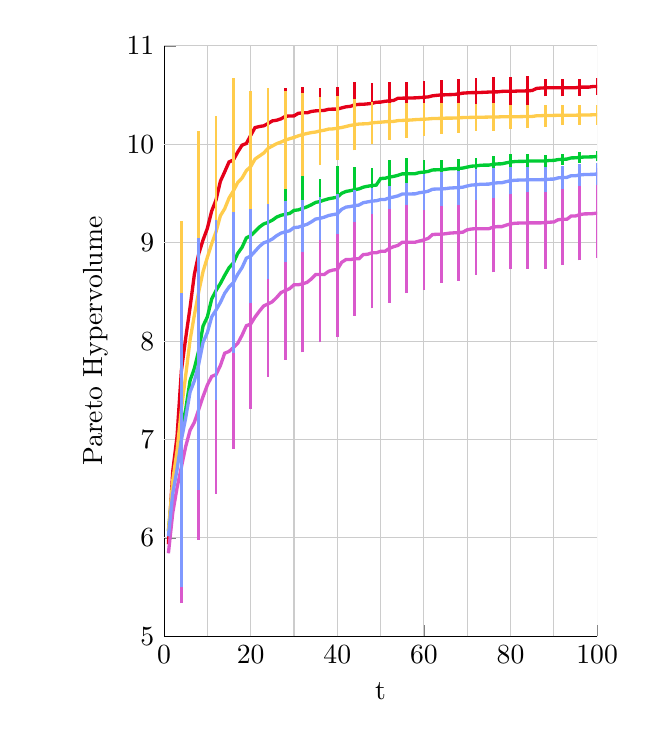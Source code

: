 % This file was created by matlab2tikz v0.3.0.
% Copyright (c) 2008--2012, Nico Schlömer <nico.schloemer@gmail.com>
% All rights reserved.
% 
% The latest updates can be retrieved from
%   http://www.mathworks.com/matlabcentral/fileexchange/22022-matlab2tikz
% where you can also make suggestions and rate matlab2tikz.
% 
% 
% 

% defining custom colors
\definecolor{mycolor1}{rgb}{0.9,0,0.1}
\definecolor{mycolor2}{rgb}{0,0.8,0.2}
\definecolor{mycolor3}{rgb}{1,0.8,0.3}
\definecolor{mycolor4}{rgb}{0.85,0.35,0.8}
\definecolor{mycolor5}{rgb}{0.5,0.6,1}

\begin{tikzpicture}

\begin{axis}[%
width=55mm,
height=75mm,
scale only axis,
xmin=0, xmax=100,
xlabel={t},
ymin=5, ymax=11,
ylabel={Pareto Hypervolume},
axis lines*=left,
unbounded coords=jump]
\addplot [
color=white!80!black,
solid,
forget plot
]
coordinates{
 (10,5)(10,11) 
};
\addplot [
color=white!80!black,
solid,
forget plot
]
coordinates{
 (20,5)(20,11) 
};
\addplot [
color=white!80!black,
solid,
forget plot
]
coordinates{
 (30,5)(30,11) 
};
\addplot [
color=white!80!black,
solid,
forget plot
]
coordinates{
 (40,5)(40,11) 
};
\addplot [
color=white!80!black,
solid,
forget plot
]
coordinates{
 (50,5)(50,11) 
};
\addplot [
color=white!80!black,
solid,
forget plot
]
coordinates{
 (60,5)(60,11) 
};
\addplot [
color=white!80!black,
solid,
forget plot
]
coordinates{
 (70,5)(70,11) 
};
\addplot [
color=white!80!black,
solid,
forget plot
]
coordinates{
 (80,5)(80,11) 
};
\addplot [
color=white!80!black,
solid,
forget plot
]
coordinates{
 (90,5)(90,11) 
};
\addplot [
color=white!80!black,
solid,
forget plot
]
coordinates{
 (100,5)(100,11) 
};
\addplot [
color=white!80!black,
solid,
forget plot
]
coordinates{
 (0,6)(100,6) 
};
\addplot [
color=white!80!black,
solid,
forget plot
]
coordinates{
 (0,7)(100,7) 
};
\addplot [
color=white!80!black,
solid,
forget plot
]
coordinates{
 (0,8)(100,8) 
};
\addplot [
color=white!80!black,
solid,
forget plot
]
coordinates{
 (0,9)(100,9) 
};
\addplot [
color=white!80!black,
solid,
forget plot
]
coordinates{
 (0,10)(100,10) 
};
\addplot [
color=white!80!black,
solid,
forget plot
]
coordinates{
 (0,11)(100,11) 
};
\addplot [
color=mycolor1,
solid,
line width=1.2pt,
forget plot
]
coordinates{
 (1,5.937)(2,6.676)(3,7.034)(4,7.701)(5,8.032)(6,8.342)(7,8.679)(8,8.886)(9,9.027)(10,9.146)(11,9.322)(12,9.434)(13,9.623)(14,9.72)(15,9.82)(16,9.84)(17,9.92)(18,9.99)(19,10.008)(20,10.09)(21,10.169)(22,10.18)(23,10.187)(24,10.21)(25,10.237)(26,10.244)(27,10.258)(28,10.284)(29,10.287)(30,10.288)(31,10.314)(32,10.319)(33,10.319)(34,10.333)(35,10.339)(36,10.341)(37,10.344)(38,10.355)(39,10.357)(40,10.357)(41,10.369)(42,10.38)(43,10.385)(44,10.4)(45,10.405)(46,10.406)(47,10.41)(48,10.415)(49,10.427)(50,10.428)(51,10.436)(52,10.441)(53,10.445)(54,10.467)(55,10.468)(56,10.469)(57,10.47)(58,10.471)(59,10.474)(60,10.477)(61,10.481)(62,10.492)(63,10.497)(64,10.501)(65,10.502)(66,10.504)(67,10.505)(68,10.512)(69,10.519)(70,10.522)(71,10.524)(72,10.524)(73,10.526)(74,10.528)(75,10.53)(76,10.532)(77,10.532)(78,10.537)(79,10.539)(80,10.539)(81,10.539)(82,10.541)(83,10.541)(84,10.543)(85,10.546)(86,10.567)(87,10.571)(88,10.573)(89,10.573)(90,10.573)(91,10.573)(92,10.573)(93,10.574)(94,10.574)(95,10.574)(96,10.58)(97,10.58)(98,10.58)(99,10.586)(100,10.587) 
};
\addplot [
color=mycolor1,
solid,
line width=1.0pt,
forget plot
]
coordinates{
 (4,6.261)(4,9.141) 
};
\addplot [
color=mycolor1,
solid,
line width=1.0pt,
forget plot
]
coordinates{
 (8,7.934)(8,9.838) 
};
\addplot [
color=mycolor1,
solid,
line width=1.0pt,
forget plot
]
coordinates{
 (12,8.866)(12,10.002) 
};
\addplot [
color=mycolor1,
solid,
line width=1.0pt,
forget plot
]
coordinates{
 (16,9.45)(16,10.23) 
};
\addplot [
color=mycolor1,
solid,
line width=1.0pt,
forget plot
]
coordinates{
 (20,9.724)(20,10.456) 
};
\addplot [
color=mycolor1,
solid,
line width=1.0pt,
forget plot
]
coordinates{
 (24,9.858)(24,10.562) 
};
\addplot [
color=mycolor1,
solid,
line width=1.0pt,
forget plot
]
coordinates{
 (28,9.998)(28,10.569) 
};
\addplot [
color=mycolor1,
solid,
line width=1.0pt,
forget plot
]
coordinates{
 (32,10.061)(32,10.577) 
};
\addplot [
color=mycolor1,
solid,
line width=1.0pt,
forget plot
]
coordinates{
 (36,10.113)(36,10.569) 
};
\addplot [
color=mycolor1,
solid,
line width=1.0pt,
forget plot
]
coordinates{
 (40,10.127)(40,10.586) 
};
\addplot [
color=mycolor1,
solid,
line width=1.0pt,
forget plot
]
coordinates{
 (44,10.171)(44,10.629) 
};
\addplot [
color=mycolor1,
solid,
line width=1.0pt,
forget plot
]
coordinates{
 (48,10.205)(48,10.625) 
};
\addplot [
color=mycolor1,
solid,
line width=1.0pt,
forget plot
]
coordinates{
 (52,10.246)(52,10.637) 
};
\addplot [
color=mycolor1,
solid,
line width=1.0pt,
forget plot
]
coordinates{
 (56,10.309)(56,10.628) 
};
\addplot [
color=mycolor1,
solid,
line width=1.0pt,
forget plot
]
coordinates{
 (60,10.315)(60,10.64) 
};
\addplot [
color=mycolor1,
solid,
line width=1.0pt,
forget plot
]
coordinates{
 (64,10.352)(64,10.649) 
};
\addplot [
color=mycolor1,
solid,
line width=1.0pt,
forget plot
]
coordinates{
 (68,10.362)(68,10.662) 
};
\addplot [
color=mycolor1,
solid,
line width=1.0pt,
forget plot
]
coordinates{
 (72,10.374)(72,10.674) 
};
\addplot [
color=mycolor1,
solid,
line width=1.0pt,
forget plot
]
coordinates{
 (76,10.38)(76,10.684) 
};
\addplot [
color=mycolor1,
solid,
line width=1.0pt,
forget plot
]
coordinates{
 (80,10.393)(80,10.686) 
};
\addplot [
color=mycolor1,
solid,
line width=1.0pt,
forget plot
]
coordinates{
 (84,10.397)(84,10.689) 
};
\addplot [
color=mycolor1,
solid,
line width=1.0pt,
forget plot
]
coordinates{
 (88,10.485)(88,10.661) 
};
\addplot [
color=mycolor1,
solid,
line width=1.0pt,
forget plot
]
coordinates{
 (92,10.485)(92,10.662) 
};
\addplot [
color=mycolor1,
solid,
line width=1.0pt,
forget plot
]
coordinates{
 (96,10.494)(96,10.666) 
};
\addplot [
color=mycolor1,
solid,
line width=1.0pt,
forget plot
]
coordinates{
 (100,10.498)(100,10.676) 
};
\addplot [
color=mycolor2,
solid,
line width=1.2pt,
forget plot
]
coordinates{
 (1,6.068)(2,6.511)(3,6.75)(4,7.081)(5,7.309)(6,7.598)(7,7.723)(8,7.904)(9,8.153)(10,8.246)(11,8.428)(12,8.514)(13,8.585)(14,8.668)(15,8.745)(16,8.794)(17,8.89)(18,8.952)(19,9.048)(20,9.071)(21,9.113)(22,9.158)(23,9.19)(24,9.206)(25,9.228)(26,9.26)(27,9.278)(28,9.289)(29,9.297)(30,9.328)(31,9.333)(32,9.349)(33,9.364)(34,9.385)(35,9.409)(36,9.418)(37,9.433)(38,9.446)(39,9.454)(40,9.462)(41,9.501)(42,9.52)(43,9.528)(44,9.538)(45,9.546)(46,9.564)(47,9.573)(48,9.58)(49,9.585)(50,9.652)(51,9.654)(52,9.666)(53,9.673)(54,9.684)(55,9.699)(56,9.699)(57,9.7)(58,9.701)(59,9.713)(60,9.717)(61,9.724)(62,9.739)(63,9.74)(64,9.74)(65,9.745)(66,9.751)(67,9.752)(68,9.754)(69,9.758)(70,9.768)(71,9.777)(72,9.78)(73,9.786)(74,9.788)(75,9.788)(76,9.796)(77,9.8)(78,9.801)(79,9.811)(80,9.819)(81,9.824)(82,9.826)(83,9.826)(84,9.829)(85,9.829)(86,9.829)(87,9.829)(88,9.83)(89,9.835)(90,9.836)(91,9.844)(92,9.847)(93,9.849)(94,9.861)(95,9.862)(96,9.867)(97,9.87)(98,9.871)(99,9.872)(100,9.876) 
};
\addplot [
color=mycolor2,
solid,
line width=1.0pt,
forget plot
]
coordinates{
 (4,5.543)(4,8.618) 
};
\addplot [
color=mycolor2,
solid,
line width=1.0pt,
forget plot
]
coordinates{
 (8,6.527)(8,9.28) 
};
\addplot [
color=mycolor2,
solid,
line width=1.0pt,
forget plot
]
coordinates{
 (12,7.24)(12,9.787) 
};
\addplot [
color=mycolor2,
solid,
line width=1.0pt,
forget plot
]
coordinates{
 (16,7.2)(16,10.387) 
};
\addplot [
color=mycolor2,
solid,
line width=1.0pt,
forget plot
]
coordinates{
 (20,7.844)(20,10.298) 
};
\addplot [
color=mycolor2,
solid,
line width=1.0pt,
forget plot
]
coordinates{
 (24,8.496)(24,9.915) 
};
\addplot [
color=mycolor2,
solid,
line width=1.0pt,
forget plot
]
coordinates{
 (28,8.743)(28,9.835) 
};
\addplot [
color=mycolor2,
solid,
line width=1.0pt,
forget plot
]
coordinates{
 (32,8.99)(32,9.708) 
};
\addplot [
color=mycolor2,
solid,
line width=1.0pt,
forget plot
]
coordinates{
 (36,9.184)(36,9.651) 
};
\addplot [
color=mycolor2,
solid,
line width=1.0pt,
forget plot
]
coordinates{
 (40,9.148)(40,9.776) 
};
\addplot [
color=mycolor2,
solid,
line width=1.0pt,
forget plot
]
coordinates{
 (44,9.309)(44,9.768) 
};
\addplot [
color=mycolor2,
solid,
line width=1.0pt,
forget plot
]
coordinates{
 (48,9.405)(48,9.755) 
};
\addplot [
color=mycolor2,
solid,
line width=1.0pt,
forget plot
]
coordinates{
 (52,9.493)(52,9.84) 
};
\addplot [
color=mycolor2,
solid,
line width=1.0pt,
forget plot
]
coordinates{
 (56,9.535)(56,9.863) 
};
\addplot [
color=mycolor2,
solid,
line width=1.0pt,
forget plot
]
coordinates{
 (60,9.59)(60,9.843) 
};
\addplot [
color=mycolor2,
solid,
line width=1.0pt,
forget plot
]
coordinates{
 (64,9.639)(64,9.841) 
};
\addplot [
color=mycolor2,
solid,
line width=1.0pt,
forget plot
]
coordinates{
 (68,9.661)(68,9.846) 
};
\addplot [
color=mycolor2,
solid,
line width=1.0pt,
forget plot
]
coordinates{
 (72,9.7)(72,9.86) 
};
\addplot [
color=mycolor2,
solid,
line width=1.0pt,
forget plot
]
coordinates{
 (76,9.715)(76,9.877) 
};
\addplot [
color=mycolor2,
solid,
line width=1.0pt,
forget plot
]
coordinates{
 (80,9.742)(80,9.896) 
};
\addplot [
color=mycolor2,
solid,
line width=1.0pt,
forget plot
]
coordinates{
 (84,9.76)(84,9.898) 
};
\addplot [
color=mycolor2,
solid,
line width=1.0pt,
forget plot
]
coordinates{
 (88,9.766)(88,9.895) 
};
\addplot [
color=mycolor2,
solid,
line width=1.0pt,
forget plot
]
coordinates{
 (92,9.79)(92,9.905) 
};
\addplot [
color=mycolor2,
solid,
line width=1.0pt,
forget plot
]
coordinates{
 (96,9.814)(96,9.921) 
};
\addplot [
color=mycolor2,
solid,
line width=1.0pt,
forget plot
]
coordinates{
 (100,9.825)(100,9.927) 
};
\addplot [
color=mycolor3,
solid,
line width=1.2pt,
forget plot
]
coordinates{
 (1,6.071)(2,6.583)(3,6.889)(4,7.309)(5,7.653)(6,8.01)(7,8.266)(8,8.501)(9,8.706)(10,8.851)(11,8.99)(12,9.111)(13,9.273)(14,9.345)(15,9.453)(16,9.526)(17,9.61)(18,9.656)(19,9.732)(20,9.773)(21,9.849)(22,9.88)(23,9.91)(24,9.958)(25,9.982)(26,10.006)(27,10.022)(28,10.042)(29,10.056)(30,10.069)(31,10.085)(32,10.099)(33,10.109)(34,10.118)(35,10.124)(36,10.135)(37,10.143)(38,10.154)(39,10.156)(40,10.162)(41,10.17)(42,10.18)(43,10.191)(44,10.199)(45,10.205)(46,10.207)(47,10.208)(48,10.217)(49,10.221)(50,10.224)(51,10.228)(52,10.231)(53,10.232)(54,10.24)(55,10.242)(56,10.244)(57,10.246)(58,10.25)(59,10.252)(60,10.254)(61,10.257)(62,10.261)(63,10.262)(64,10.263)(65,10.265)(66,10.265)(67,10.266)(68,10.268)(69,10.271)(70,10.272)(71,10.273)(72,10.274)(73,10.274)(74,10.275)(75,10.276)(76,10.277)(77,10.277)(78,10.279)(79,10.28)(80,10.28)(81,10.28)(82,10.28)(83,10.281)(84,10.281)(85,10.282)(86,10.289)(87,10.29)(88,10.292)(89,10.292)(90,10.293)(91,10.294)(92,10.294)(93,10.294)(94,10.294)(95,10.295)(96,10.297)(97,10.297)(98,10.297)(99,10.299)(100,10.299) 
};
\addplot [
color=mycolor3,
solid,
line width=1.0pt,
forget plot
]
coordinates{
 (4,5.399)(4,9.219) 
};
\addplot [
color=mycolor3,
solid,
line width=1.0pt,
forget plot
]
coordinates{
 (8,6.866)(8,10.137) 
};
\addplot [
color=mycolor3,
solid,
line width=1.0pt,
forget plot
]
coordinates{
 (12,7.939)(12,10.284) 
};
\addplot [
color=mycolor3,
solid,
line width=1.0pt,
forget plot
]
coordinates{
 (16,8.384)(16,10.669) 
};
\addplot [
color=mycolor3,
solid,
line width=1.0pt,
forget plot
]
coordinates{
 (20,9.007)(20,10.54) 
};
\addplot [
color=mycolor3,
solid,
line width=1.0pt,
forget plot
]
coordinates{
 (24,9.349)(24,10.567) 
};
\addplot [
color=mycolor3,
solid,
line width=1.0pt,
forget plot
]
coordinates{
 (28,9.544)(28,10.54) 
};
\addplot [
color=mycolor3,
solid,
line width=1.0pt,
forget plot
]
coordinates{
 (32,9.674)(32,10.524) 
};
\addplot [
color=mycolor3,
solid,
line width=1.0pt,
forget plot
]
coordinates{
 (36,9.787)(36,10.484) 
};
\addplot [
color=mycolor3,
solid,
line width=1.0pt,
forget plot
]
coordinates{
 (40,9.836)(40,10.488) 
};
\addplot [
color=mycolor3,
solid,
line width=1.0pt,
forget plot
]
coordinates{
 (44,9.937)(44,10.46) 
};
\addplot [
color=mycolor3,
solid,
line width=1.0pt,
forget plot
]
coordinates{
 (48,10.007)(48,10.426) 
};
\addplot [
color=mycolor3,
solid,
line width=1.0pt,
forget plot
]
coordinates{
 (52,10.043)(52,10.418) 
};
\addplot [
color=mycolor3,
solid,
line width=1.0pt,
forget plot
]
coordinates{
 (56,10.068)(56,10.419) 
};
\addplot [
color=mycolor3,
solid,
line width=1.0pt,
forget plot
]
coordinates{
 (60,10.088)(60,10.419) 
};
\addplot [
color=mycolor3,
solid,
line width=1.0pt,
forget plot
]
coordinates{
 (64,10.109)(64,10.418) 
};
\addplot [
color=mycolor3,
solid,
line width=1.0pt,
forget plot
]
coordinates{
 (68,10.115)(68,10.422) 
};
\addplot [
color=mycolor3,
solid,
line width=1.0pt,
forget plot
]
coordinates{
 (72,10.135)(72,10.412) 
};
\addplot [
color=mycolor3,
solid,
line width=1.0pt,
forget plot
]
coordinates{
 (76,10.139)(76,10.415) 
};
\addplot [
color=mycolor3,
solid,
line width=1.0pt,
forget plot
]
coordinates{
 (80,10.157)(80,10.402) 
};
\addplot [
color=mycolor3,
solid,
line width=1.0pt,
forget plot
]
coordinates{
 (84,10.169)(84,10.394) 
};
\addplot [
color=mycolor3,
solid,
line width=1.0pt,
forget plot
]
coordinates{
 (88,10.18)(88,10.403) 
};
\addplot [
color=mycolor3,
solid,
line width=1.0pt,
forget plot
]
coordinates{
 (92,10.193)(92,10.395) 
};
\addplot [
color=mycolor3,
solid,
line width=1.0pt,
forget plot
]
coordinates{
 (96,10.196)(96,10.398) 
};
\addplot [
color=mycolor3,
solid,
line width=1.0pt,
forget plot
]
coordinates{
 (100,10.198)(100,10.4) 
};
\addplot [
color=mycolor4,
solid,
line width=1.2pt,
forget plot
]
coordinates{
 (1,5.844)(2,6.254)(3,6.511)(4,6.72)(5,6.93)(6,7.094)(7,7.175)(8,7.305)(9,7.436)(10,7.554)(11,7.641)(12,7.659)(13,7.751)(14,7.877)(15,7.895)(16,7.934)(17,7.976)(18,8.059)(19,8.156)(20,8.173)(21,8.244)(22,8.303)(23,8.357)(24,8.377)(25,8.4)(26,8.443)(27,8.493)(28,8.513)(29,8.533)(30,8.572)(31,8.572)(32,8.582)(33,8.596)(34,8.631)(35,8.676)(36,8.677)(37,8.677)(38,8.709)(39,8.722)(40,8.727)(41,8.8)(42,8.828)(43,8.828)(44,8.836)(45,8.837)(46,8.879)(47,8.882)(48,8.897)(49,8.897)(50,8.912)(51,8.912)(52,8.941)(53,8.959)(54,8.972)(55,9.004)(56,9.004)(57,9.005)(58,9.005)(59,9.017)(60,9.028)(61,9.044)(62,9.083)(63,9.085)(64,9.085)(65,9.091)(66,9.097)(67,9.1)(68,9.102)(69,9.107)(70,9.131)(71,9.139)(72,9.142)(73,9.142)(74,9.142)(75,9.142)(76,9.158)(77,9.163)(78,9.163)(79,9.178)(80,9.191)(81,9.197)(82,9.199)(83,9.199)(84,9.201)(85,9.201)(86,9.201)(87,9.201)(88,9.204)(89,9.208)(90,9.21)(91,9.233)(92,9.237)(93,9.237)(94,9.271)(95,9.271)(96,9.285)(97,9.292)(98,9.293)(99,9.295)(100,9.301) 
};
\addplot [
color=mycolor4,
solid,
line width=1.0pt,
forget plot
]
coordinates{
 (4,5.337)(4,8.102) 
};
\addplot [
color=mycolor4,
solid,
line width=1.0pt,
forget plot
]
coordinates{
 (8,5.983)(8,8.627) 
};
\addplot [
color=mycolor4,
solid,
line width=1.0pt,
forget plot
]
coordinates{
 (12,6.451)(12,8.868) 
};
\addplot [
color=mycolor4,
solid,
line width=1.0pt,
forget plot
]
coordinates{
 (16,6.905)(16,8.963) 
};
\addplot [
color=mycolor4,
solid,
line width=1.0pt,
forget plot
]
coordinates{
 (20,7.31)(20,9.035) 
};
\addplot [
color=mycolor4,
solid,
line width=1.0pt,
forget plot
]
coordinates{
 (24,7.64)(24,9.115) 
};
\addplot [
color=mycolor4,
solid,
line width=1.0pt,
forget plot
]
coordinates{
 (28,7.808)(28,9.219) 
};
\addplot [
color=mycolor4,
solid,
line width=1.0pt,
forget plot
]
coordinates{
 (32,7.886)(32,9.278) 
};
\addplot [
color=mycolor4,
solid,
line width=1.0pt,
forget plot
]
coordinates{
 (36,7.987)(36,9.367) 
};
\addplot [
color=mycolor4,
solid,
line width=1.0pt,
forget plot
]
coordinates{
 (40,8.043)(40,9.411) 
};
\addplot [
color=mycolor4,
solid,
line width=1.0pt,
forget plot
]
coordinates{
 (44,8.259)(44,9.413) 
};
\addplot [
color=mycolor4,
solid,
line width=1.0pt,
forget plot
]
coordinates{
 (48,8.333)(48,9.461) 
};
\addplot [
color=mycolor4,
solid,
line width=1.0pt,
forget plot
]
coordinates{
 (52,8.391)(52,9.491) 
};
\addplot [
color=mycolor4,
solid,
line width=1.0pt,
forget plot
]
coordinates{
 (56,8.486)(56,9.521) 
};
\addplot [
color=mycolor4,
solid,
line width=1.0pt,
forget plot
]
coordinates{
 (60,8.521)(60,9.535) 
};
\addplot [
color=mycolor4,
solid,
line width=1.0pt,
forget plot
]
coordinates{
 (64,8.591)(64,9.579) 
};
\addplot [
color=mycolor4,
solid,
line width=1.0pt,
forget plot
]
coordinates{
 (68,8.614)(68,9.59) 
};
\addplot [
color=mycolor4,
solid,
line width=1.0pt,
forget plot
]
coordinates{
 (72,8.676)(72,9.608) 
};
\addplot [
color=mycolor4,
solid,
line width=1.0pt,
forget plot
]
coordinates{
 (76,8.699)(76,9.617) 
};
\addplot [
color=mycolor4,
solid,
line width=1.0pt,
forget plot
]
coordinates{
 (80,8.729)(80,9.653) 
};
\addplot [
color=mycolor4,
solid,
line width=1.0pt,
forget plot
]
coordinates{
 (84,8.733)(84,9.668) 
};
\addplot [
color=mycolor4,
solid,
line width=1.0pt,
forget plot
]
coordinates{
 (88,8.736)(88,9.671) 
};
\addplot [
color=mycolor4,
solid,
line width=1.0pt,
forget plot
]
coordinates{
 (92,8.776)(92,9.698) 
};
\addplot [
color=mycolor4,
solid,
line width=1.0pt,
forget plot
]
coordinates{
 (96,8.82)(96,9.749) 
};
\addplot [
color=mycolor4,
solid,
line width=1.0pt,
forget plot
]
coordinates{
 (100,8.847)(100,9.754) 
};
\addplot [
color=mycolor5,
solid,
line width=1.2pt,
forget plot
]
coordinates{
 (1,6.016)(2,6.452)(3,6.695)(4,6.997)(5,7.222)(6,7.482)(7,7.596)(8,7.766)(9,7.987)(10,8.087)(11,8.246)(12,8.316)(13,8.392)(14,8.486)(15,8.549)(16,8.595)(17,8.679)(18,8.746)(19,8.842)(20,8.864)(21,8.912)(22,8.961)(23,8.998)(24,9.014)(25,9.037)(26,9.071)(27,9.097)(28,9.11)(29,9.121)(30,9.153)(31,9.157)(32,9.172)(33,9.186)(34,9.211)(35,9.24)(36,9.247)(37,9.259)(38,9.276)(39,9.285)(40,9.292)(41,9.339)(42,9.361)(43,9.367)(44,9.376)(45,9.382)(46,9.406)(47,9.414)(48,9.422)(49,9.426)(50,9.438)(51,9.439)(52,9.455)(53,9.464)(54,9.475)(55,9.494)(56,9.494)(57,9.495)(58,9.496)(59,9.508)(60,9.513)(61,9.523)(62,9.543)(63,9.545)(64,9.545)(65,9.549)(66,9.555)(67,9.557)(68,9.559)(69,9.564)(70,9.576)(71,9.585)(72,9.588)(73,9.593)(74,9.594)(75,9.595)(76,9.604)(77,9.608)(78,9.609)(79,9.62)(80,9.63)(81,9.634)(82,9.636)(83,9.636)(84,9.639)(85,9.639)(86,9.64)(87,9.64)(88,9.641)(89,9.645)(90,9.646)(91,9.658)(92,9.662)(93,9.663)(94,9.68)(95,9.68)(96,9.688)(97,9.692)(98,9.693)(99,9.694)(100,9.698) 
};
\addplot [
color=mycolor5,
solid,
line width=1.0pt,
forget plot
]
coordinates{
 (4,5.505)(4,8.49) 
};
\addplot [
color=mycolor5,
solid,
line width=1.0pt,
forget plot
]
coordinates{
 (8,6.488)(8,9.043) 
};
\addplot [
color=mycolor5,
solid,
line width=1.0pt,
forget plot
]
coordinates{
 (12,7.401)(12,9.232) 
};
\addplot [
color=mycolor5,
solid,
line width=1.0pt,
forget plot
]
coordinates{
 (16,7.881)(16,9.309) 
};
\addplot [
color=mycolor5,
solid,
line width=1.0pt,
forget plot
]
coordinates{
 (20,8.384)(20,9.343) 
};
\addplot [
color=mycolor5,
solid,
line width=1.0pt,
forget plot
]
coordinates{
 (24,8.634)(24,9.395) 
};
\addplot [
color=mycolor5,
solid,
line width=1.0pt,
forget plot
]
coordinates{
 (28,8.799)(28,9.421) 
};
\addplot [
color=mycolor5,
solid,
line width=1.0pt,
forget plot
]
coordinates{
 (32,8.906)(32,9.437) 
};
\addplot [
color=mycolor5,
solid,
line width=1.0pt,
forget plot
]
coordinates{
 (36,9.029)(36,9.464) 
};
\addplot [
color=mycolor5,
solid,
line width=1.0pt,
forget plot
]
coordinates{
 (40,9.089)(40,9.496) 
};
\addplot [
color=mycolor5,
solid,
line width=1.0pt,
forget plot
]
coordinates{
 (44,9.213)(44,9.54) 
};
\addplot [
color=mycolor5,
solid,
line width=1.0pt,
forget plot
]
coordinates{
 (48,9.291)(48,9.553) 
};
\addplot [
color=mycolor5,
solid,
line width=1.0pt,
forget plot
]
coordinates{
 (52,9.338)(52,9.572) 
};
\addplot [
color=mycolor5,
solid,
line width=1.0pt,
forget plot
]
coordinates{
 (56,9.385)(56,9.604) 
};
\addplot [
color=mycolor5,
solid,
line width=1.0pt,
forget plot
]
coordinates{
 (60,9.327)(60,9.7) 
};
\addplot [
color=mycolor5,
solid,
line width=1.0pt,
forget plot
]
coordinates{
 (64,9.371)(64,9.718) 
};
\addplot [
color=mycolor5,
solid,
line width=1.0pt,
forget plot
]
coordinates{
 (68,9.386)(68,9.731) 
};
\addplot [
color=mycolor5,
solid,
line width=1.0pt,
forget plot
]
coordinates{
 (72,9.432)(72,9.744) 
};
\addplot [
color=mycolor5,
solid,
line width=1.0pt,
forget plot
]
coordinates{
 (76,9.449)(76,9.759) 
};
\addplot [
color=mycolor5,
solid,
line width=1.0pt,
forget plot
]
coordinates{
 (80,9.491)(80,9.768) 
};
\addplot [
color=mycolor5,
solid,
line width=1.0pt,
forget plot
]
coordinates{
 (84,9.512)(84,9.766) 
};
\addplot [
color=mycolor5,
solid,
line width=1.0pt,
forget plot
]
coordinates{
 (88,9.515)(88,9.767) 
};
\addplot [
color=mycolor5,
solid,
line width=1.0pt,
forget plot
]
coordinates{
 (92,9.548)(92,9.775) 
};
\addplot [
color=mycolor5,
solid,
line width=1.0pt,
forget plot
]
coordinates{
 (96,9.574)(96,9.802) 
};
\addplot [
color=mycolor5,
solid,
line width=1.0pt,
forget plot
]
coordinates{
 (100,9.584)(100,9.812) 
};
\end{axis}
\end{tikzpicture}%